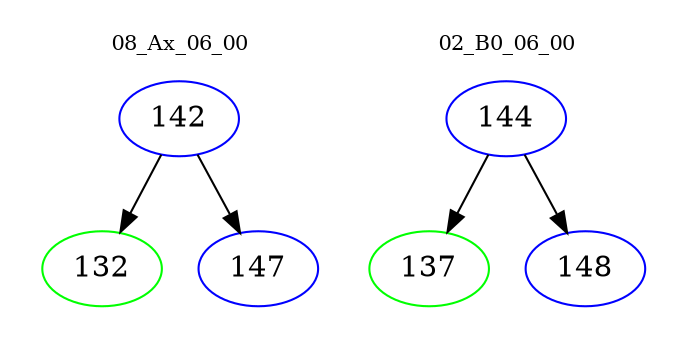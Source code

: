 digraph{
subgraph cluster_0 {
color = white
label = "08_Ax_06_00";
fontsize=10;
T0_142 [label="142", color="blue"]
T0_142 -> T0_132 [color="black"]
T0_132 [label="132", color="green"]
T0_142 -> T0_147 [color="black"]
T0_147 [label="147", color="blue"]
}
subgraph cluster_1 {
color = white
label = "02_B0_06_00";
fontsize=10;
T1_144 [label="144", color="blue"]
T1_144 -> T1_137 [color="black"]
T1_137 [label="137", color="green"]
T1_144 -> T1_148 [color="black"]
T1_148 [label="148", color="blue"]
}
}
